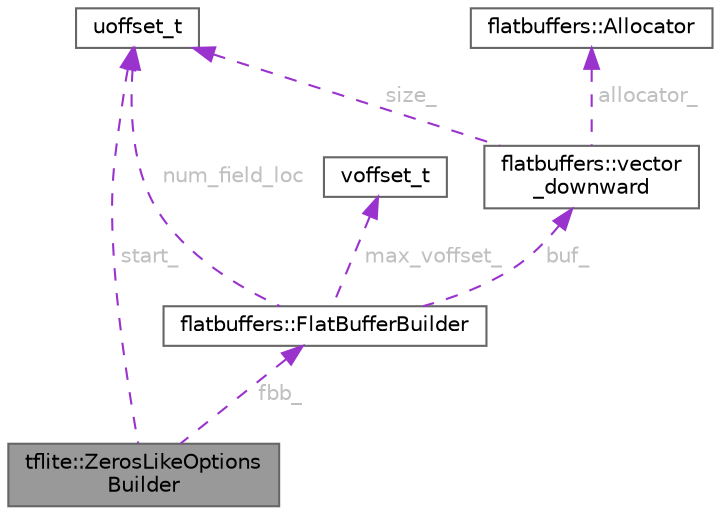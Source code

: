 digraph "tflite::ZerosLikeOptionsBuilder"
{
 // LATEX_PDF_SIZE
  bgcolor="transparent";
  edge [fontname=Helvetica,fontsize=10,labelfontname=Helvetica,labelfontsize=10];
  node [fontname=Helvetica,fontsize=10,shape=box,height=0.2,width=0.4];
  Node1 [id="Node000001",label="tflite::ZerosLikeOptions\lBuilder",height=0.2,width=0.4,color="gray40", fillcolor="grey60", style="filled", fontcolor="black",tooltip=" "];
  Node2 -> Node1 [id="edge1_Node000001_Node000002",dir="back",color="darkorchid3",style="dashed",tooltip=" ",label=" fbb_",fontcolor="grey" ];
  Node2 [id="Node000002",label="flatbuffers::FlatBufferBuilder",height=0.2,width=0.4,color="gray40", fillcolor="white", style="filled",URL="$classflatbuffers_1_1_flat_buffer_builder.html",tooltip="Helper class to hold data needed in creation of a FlatBuffer. To serialize data, you typically call o..."];
  Node3 -> Node2 [id="edge2_Node000002_Node000003",dir="back",color="darkorchid3",style="dashed",tooltip=" ",label=" buf_",fontcolor="grey" ];
  Node3 [id="Node000003",label="flatbuffers::vector\l_downward",height=0.2,width=0.4,color="gray40", fillcolor="white", style="filled",URL="$classflatbuffers_1_1vector__downward.html",tooltip=" "];
  Node4 -> Node3 [id="edge3_Node000003_Node000004",dir="back",color="darkorchid3",style="dashed",tooltip=" ",label=" allocator_",fontcolor="grey" ];
  Node4 [id="Node000004",label="flatbuffers::Allocator",height=0.2,width=0.4,color="gray40", fillcolor="white", style="filled",URL="$classflatbuffers_1_1_allocator.html",tooltip=" "];
  Node5 -> Node3 [id="edge4_Node000003_Node000005",dir="back",color="darkorchid3",style="dashed",tooltip=" ",label=" size_",fontcolor="grey" ];
  Node5 [id="Node000005",label="uoffset_t",height=0.2,width=0.4,color="gray40", fillcolor="white", style="filled",tooltip=" "];
  Node5 -> Node2 [id="edge5_Node000002_Node000005",dir="back",color="darkorchid3",style="dashed",tooltip=" ",label=" num_field_loc",fontcolor="grey" ];
  Node6 -> Node2 [id="edge6_Node000002_Node000006",dir="back",color="darkorchid3",style="dashed",tooltip=" ",label=" max_voffset_",fontcolor="grey" ];
  Node6 [id="Node000006",label="voffset_t",height=0.2,width=0.4,color="gray40", fillcolor="white", style="filled",tooltip=" "];
  Node5 -> Node1 [id="edge7_Node000001_Node000005",dir="back",color="darkorchid3",style="dashed",tooltip=" ",label=" start_",fontcolor="grey" ];
}
